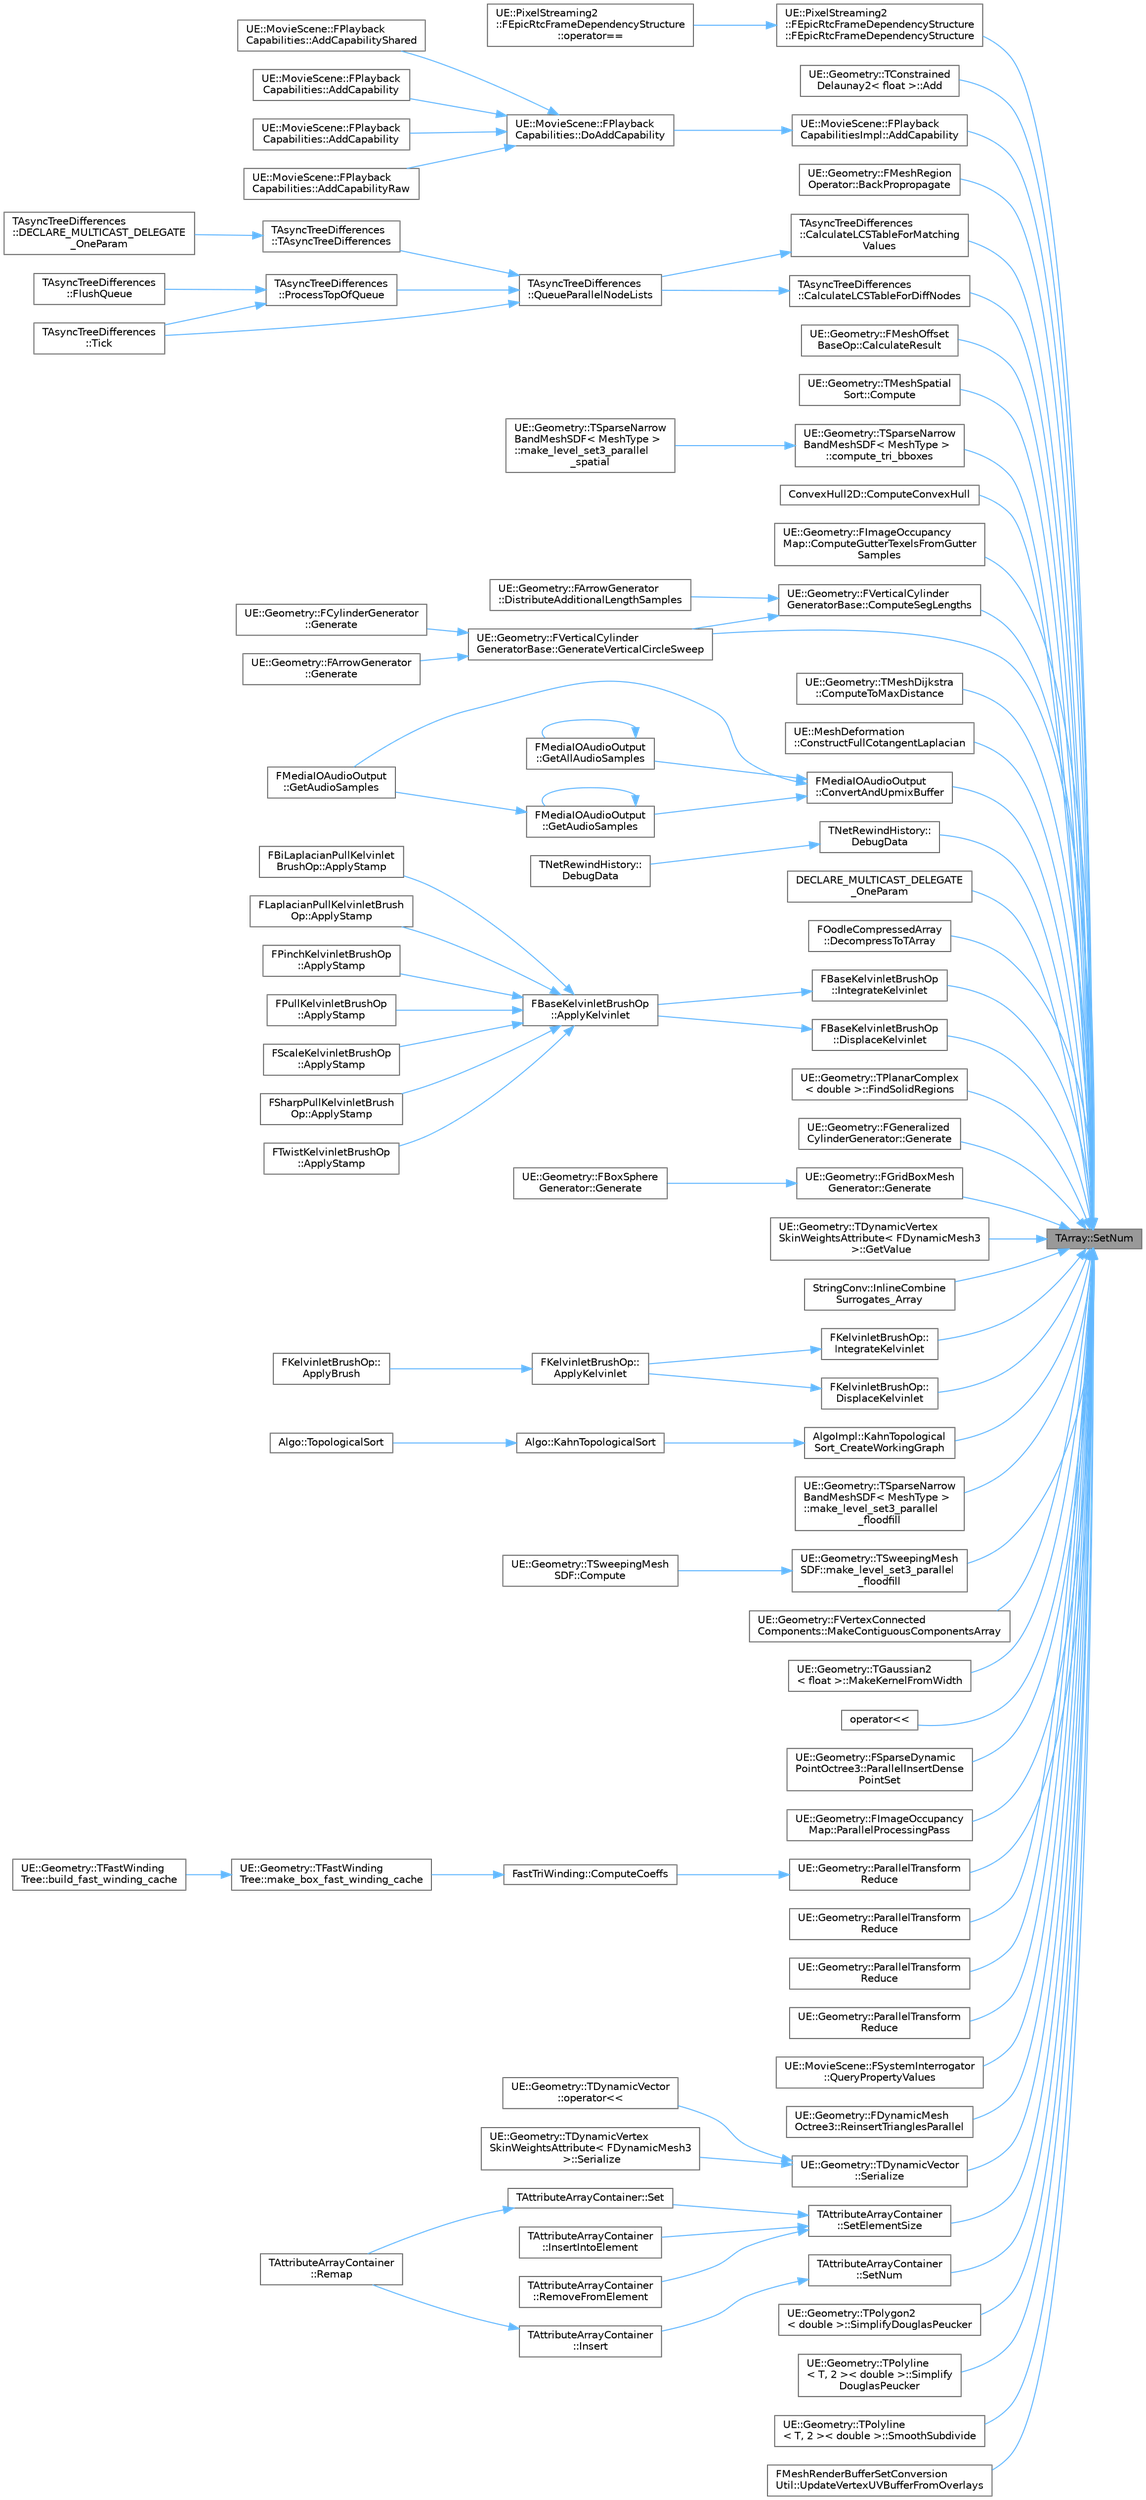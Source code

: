 digraph "TArray::SetNum"
{
 // INTERACTIVE_SVG=YES
 // LATEX_PDF_SIZE
  bgcolor="transparent";
  edge [fontname=Helvetica,fontsize=10,labelfontname=Helvetica,labelfontsize=10];
  node [fontname=Helvetica,fontsize=10,shape=box,height=0.2,width=0.4];
  rankdir="RL";
  Node1 [id="Node000001",label="TArray::SetNum",height=0.2,width=0.4,color="gray40", fillcolor="grey60", style="filled", fontcolor="black",tooltip="Resizes array to given number of elements."];
  Node1 -> Node2 [id="edge1_Node000001_Node000002",dir="back",color="steelblue1",style="solid",tooltip=" "];
  Node2 [id="Node000002",label="UE::PixelStreaming2\l::FEpicRtcFrameDependencyStructure\l::FEpicRtcFrameDependencyStructure",height=0.2,width=0.4,color="grey40", fillcolor="white", style="filled",URL="$d7/d1a/classUE_1_1PixelStreaming2_1_1FEpicRtcFrameDependencyStructure.html#a303b40629b548e565b9bd6179eafcad1",tooltip=" "];
  Node2 -> Node3 [id="edge2_Node000002_Node000003",dir="back",color="steelblue1",style="solid",tooltip=" "];
  Node3 [id="Node000003",label="UE::PixelStreaming2\l::FEpicRtcFrameDependencyStructure\l::operator==",height=0.2,width=0.4,color="grey40", fillcolor="white", style="filled",URL="$d7/d1a/classUE_1_1PixelStreaming2_1_1FEpicRtcFrameDependencyStructure.html#a1ff7ffe21eaa5b02431f167b0ea9561d",tooltip=" "];
  Node1 -> Node4 [id="edge3_Node000001_Node000004",dir="back",color="steelblue1",style="solid",tooltip=" "];
  Node4 [id="Node000004",label="UE::Geometry::TConstrained\lDelaunay2\< float \>::Add",height=0.2,width=0.4,color="grey40", fillcolor="white", style="filled",URL="$d9/d5a/structUE_1_1Geometry_1_1TConstrainedDelaunay2.html#a8a0a7996e1cf228bd7b666320e0a45c0",tooltip=" "];
  Node1 -> Node5 [id="edge4_Node000001_Node000005",dir="back",color="steelblue1",style="solid",tooltip=" "];
  Node5 [id="Node000005",label="UE::MovieScene::FPlayback\lCapabilitiesImpl::AddCapability",height=0.2,width=0.4,color="grey40", fillcolor="white", style="filled",URL="$d0/d99/structUE_1_1MovieScene_1_1FPlaybackCapabilitiesImpl.html#a1f3b2f7a0867f35e5af20cebe086a0bc",tooltip="Creates and stores a new capability object at the given bit."];
  Node5 -> Node6 [id="edge5_Node000005_Node000006",dir="back",color="steelblue1",style="solid",tooltip=" "];
  Node6 [id="Node000006",label="UE::MovieScene::FPlayback\lCapabilities::DoAddCapability",height=0.2,width=0.4,color="grey40", fillcolor="white", style="filled",URL="$d0/da8/structUE_1_1MovieScene_1_1FPlaybackCapabilities.html#aaac9fe260f3e1b153f7148f0eed5d12a",tooltip=" "];
  Node6 -> Node7 [id="edge6_Node000006_Node000007",dir="back",color="steelblue1",style="solid",tooltip=" "];
  Node7 [id="Node000007",label="UE::MovieScene::FPlayback\lCapabilities::AddCapability",height=0.2,width=0.4,color="grey40", fillcolor="white", style="filled",URL="$d0/da8/structUE_1_1MovieScene_1_1FPlaybackCapabilities.html#a6201f0f34f6406a3cb4c2b549e6a79b2",tooltip="Adds the specified capability to the container, using the supplied arguments to construct it."];
  Node6 -> Node8 [id="edge7_Node000006_Node000008",dir="back",color="steelblue1",style="solid",tooltip=" "];
  Node8 [id="Node000008",label="UE::MovieScene::FPlayback\lCapabilities::AddCapability",height=0.2,width=0.4,color="grey40", fillcolor="white", style="filled",URL="$d0/da8/structUE_1_1MovieScene_1_1FPlaybackCapabilities.html#a2ecf0013273fba9471f719f166de5252",tooltip="As per AsCapability, but with an explicit capability ID."];
  Node6 -> Node9 [id="edge8_Node000006_Node000009",dir="back",color="steelblue1",style="solid",tooltip=" "];
  Node9 [id="Node000009",label="UE::MovieScene::FPlayback\lCapabilities::AddCapabilityRaw",height=0.2,width=0.4,color="grey40", fillcolor="white", style="filled",URL="$d0/da8/structUE_1_1MovieScene_1_1FPlaybackCapabilities.html#ab6497f5330cb4a2643d4a6c3c61171c7",tooltip="Adds the specified capability to the container, as a simple raw pointer Ownership of the capability o..."];
  Node6 -> Node10 [id="edge9_Node000006_Node000010",dir="back",color="steelblue1",style="solid",tooltip=" "];
  Node10 [id="Node000010",label="UE::MovieScene::FPlayback\lCapabilities::AddCapabilityShared",height=0.2,width=0.4,color="grey40", fillcolor="white", style="filled",URL="$d0/da8/structUE_1_1MovieScene_1_1FPlaybackCapabilities.html#aa4ba27a0e081761f4bbab4e42649f489",tooltip="Adds the specified capability to the container, as a shared pointer Ownership of the capability objec..."];
  Node1 -> Node11 [id="edge10_Node000001_Node000011",dir="back",color="steelblue1",style="solid",tooltip=" "];
  Node11 [id="Node000011",label="UE::Geometry::FMeshRegion\lOperator::BackPropropagate",height=0.2,width=0.4,color="grey40", fillcolor="white", style="filled",URL="$dd/d79/classUE_1_1Geometry_1_1FMeshRegionOperator.html#a8245e749a2957ff595febab90d9dc579",tooltip="Remove the original submesh region and merge in the remeshed version."];
  Node1 -> Node12 [id="edge11_Node000001_Node000012",dir="back",color="steelblue1",style="solid",tooltip=" "];
  Node12 [id="Node000012",label="TAsyncTreeDifferences\l::CalculateLCSTableForDiffNodes",height=0.2,width=0.4,color="grey40", fillcolor="white", style="filled",URL="$d7/d73/classTAsyncTreeDifferences.html#ae999a15b9ca596f909e5a96fcebbc016",tooltip=" "];
  Node12 -> Node13 [id="edge12_Node000012_Node000013",dir="back",color="steelblue1",style="solid",tooltip=" "];
  Node13 [id="Node000013",label="TAsyncTreeDifferences\l::QueueParallelNodeLists",height=0.2,width=0.4,color="grey40", fillcolor="white", style="filled",URL="$d7/d73/classTAsyncTreeDifferences.html#a2d94c232f38d039dab2555638e5ba2c1",tooltip=" "];
  Node13 -> Node14 [id="edge13_Node000013_Node000014",dir="back",color="steelblue1",style="solid",tooltip=" "];
  Node14 [id="Node000014",label="TAsyncTreeDifferences\l::TAsyncTreeDifferences",height=0.2,width=0.4,color="grey40", fillcolor="white", style="filled",URL="$d7/d73/classTAsyncTreeDifferences.html#a6680f6e8715954e4e8bcd67859c70cf4",tooltip=" "];
  Node14 -> Node15 [id="edge14_Node000014_Node000015",dir="back",color="steelblue1",style="solid",tooltip=" "];
  Node15 [id="Node000015",label="TAsyncTreeDifferences\l::DECLARE_MULTICAST_DELEGATE\l_OneParam",height=0.2,width=0.4,color="grey40", fillcolor="white", style="filled",URL="$d7/d73/classTAsyncTreeDifferences.html#a32494cf8eab418fee5a9f7858811418b",tooltip=" "];
  Node13 -> Node16 [id="edge15_Node000013_Node000016",dir="back",color="steelblue1",style="solid",tooltip=" "];
  Node16 [id="Node000016",label="TAsyncTreeDifferences\l::ProcessTopOfQueue",height=0.2,width=0.4,color="grey40", fillcolor="white", style="filled",URL="$d7/d73/classTAsyncTreeDifferences.html#ac89b7c857e9d0661c2615a3624a0f834",tooltip=" "];
  Node16 -> Node17 [id="edge16_Node000016_Node000017",dir="back",color="steelblue1",style="solid",tooltip=" "];
  Node17 [id="Node000017",label="TAsyncTreeDifferences\l::FlushQueue",height=0.2,width=0.4,color="grey40", fillcolor="white", style="filled",URL="$d7/d73/classTAsyncTreeDifferences.html#a9dc37bc7772f3d2b52e1bff582de4327",tooltip=" "];
  Node16 -> Node18 [id="edge17_Node000016_Node000018",dir="back",color="steelblue1",style="solid",tooltip=" "];
  Node18 [id="Node000018",label="TAsyncTreeDifferences\l::Tick",height=0.2,width=0.4,color="grey40", fillcolor="white", style="filled",URL="$d7/d73/classTAsyncTreeDifferences.html#a0b40f8ac962fa6807227b517120ae0b3",tooltip=" "];
  Node13 -> Node18 [id="edge18_Node000013_Node000018",dir="back",color="steelblue1",style="solid",tooltip=" "];
  Node1 -> Node19 [id="edge19_Node000001_Node000019",dir="back",color="steelblue1",style="solid",tooltip=" "];
  Node19 [id="Node000019",label="TAsyncTreeDifferences\l::CalculateLCSTableForMatching\lValues",height=0.2,width=0.4,color="grey40", fillcolor="white", style="filled",URL="$d7/d73/classTAsyncTreeDifferences.html#a42285d9d5187672149f6b055c367bfc0",tooltip=" "];
  Node19 -> Node13 [id="edge20_Node000019_Node000013",dir="back",color="steelblue1",style="solid",tooltip=" "];
  Node1 -> Node20 [id="edge21_Node000001_Node000020",dir="back",color="steelblue1",style="solid",tooltip=" "];
  Node20 [id="Node000020",label="UE::Geometry::FMeshOffset\lBaseOp::CalculateResult",height=0.2,width=0.4,color="grey40", fillcolor="white", style="filled",URL="$d6/d81/classUE_1_1Geometry_1_1FMeshOffsetBaseOp.html#a9d2b43856db37d9a8fe3c1c64551d922",tooltip="Calculate the result of the operator."];
  Node1 -> Node21 [id="edge22_Node000001_Node000021",dir="back",color="steelblue1",style="solid",tooltip=" "];
  Node21 [id="Node000021",label="UE::Geometry::TMeshSpatial\lSort::Compute",height=0.2,width=0.4,color="grey40", fillcolor="white", style="filled",URL="$db/dc1/classUE_1_1Geometry_1_1TMeshSpatialSort.html#afbc2201c936b27d46eeee5c56db0e0a3",tooltip=" "];
  Node1 -> Node22 [id="edge23_Node000001_Node000022",dir="back",color="steelblue1",style="solid",tooltip=" "];
  Node22 [id="Node000022",label="UE::Geometry::TSparseNarrow\lBandMeshSDF\< MeshType \>\l::compute_tri_bboxes",height=0.2,width=0.4,color="grey40", fillcolor="white", style="filled",URL="$d4/d11/classUE_1_1Geometry_1_1TSparseNarrowBandMeshSDF.html#a115bcd48bcfeed6c3b923bdbb513599b",tooltip=" "];
  Node22 -> Node23 [id="edge24_Node000022_Node000023",dir="back",color="steelblue1",style="solid",tooltip=" "];
  Node23 [id="Node000023",label="UE::Geometry::TSparseNarrow\lBandMeshSDF\< MeshType \>\l::make_level_set3_parallel\l_spatial",height=0.2,width=0.4,color="grey40", fillcolor="white", style="filled",URL="$d4/d11/classUE_1_1Geometry_1_1TSparseNarrowBandMeshSDF.html#aaf1cf3d5a5d4c7d56f16df4eac65682b",tooltip=" "];
  Node1 -> Node24 [id="edge25_Node000001_Node000024",dir="back",color="steelblue1",style="solid",tooltip=" "];
  Node24 [id="Node000024",label="ConvexHull2D::ComputeConvexHull",height=0.2,width=0.4,color="grey40", fillcolor="white", style="filled",URL="$dd/db6/namespaceConvexHull2D.html#aed85326e8a05829519f96add67839eba",tooltip="Andrew's monotone chain convex hull algorithm for 2-dimensional points."];
  Node1 -> Node25 [id="edge26_Node000001_Node000025",dir="back",color="steelblue1",style="solid",tooltip=" "];
  Node25 [id="Node000025",label="UE::Geometry::FImageOccupancy\lMap::ComputeGutterTexelsFromGutter\lSamples",height=0.2,width=0.4,color="grey40", fillcolor="white", style="filled",URL="$d0/d15/classUE_1_1Geometry_1_1FImageOccupancyMap.html#acfcd5767b3847d68a32dec8d8cca0af2",tooltip=" "];
  Node1 -> Node26 [id="edge27_Node000001_Node000026",dir="back",color="steelblue1",style="solid",tooltip=" "];
  Node26 [id="Node000026",label="UE::Geometry::FVerticalCylinder\lGeneratorBase::ComputeSegLengths",height=0.2,width=0.4,color="grey40", fillcolor="white", style="filled",URL="$d3/d04/classUE_1_1Geometry_1_1FVerticalCylinderGeneratorBase.html#a702d94ed8f3c32210372f345c410208f",tooltip=" "];
  Node26 -> Node27 [id="edge28_Node000026_Node000027",dir="back",color="steelblue1",style="solid",tooltip=" "];
  Node27 [id="Node000027",label="UE::Geometry::FArrowGenerator\l::DistributeAdditionalLengthSamples",height=0.2,width=0.4,color="grey40", fillcolor="white", style="filled",URL="$d6/d57/classUE_1_1Geometry_1_1FArrowGenerator.html#a8aded27cb535432aaf7417df9dc93655",tooltip=" "];
  Node26 -> Node28 [id="edge29_Node000026_Node000028",dir="back",color="steelblue1",style="solid",tooltip=" "];
  Node28 [id="Node000028",label="UE::Geometry::FVerticalCylinder\lGeneratorBase::GenerateVerticalCircleSweep",height=0.2,width=0.4,color="grey40", fillcolor="white", style="filled",URL="$d3/d04/classUE_1_1Geometry_1_1FVerticalCylinderGeneratorBase.html#a0c16afb1a25dfe4512d03b5c190c6499",tooltip=" "];
  Node28 -> Node29 [id="edge30_Node000028_Node000029",dir="back",color="steelblue1",style="solid",tooltip=" "];
  Node29 [id="Node000029",label="UE::Geometry::FArrowGenerator\l::Generate",height=0.2,width=0.4,color="grey40", fillcolor="white", style="filled",URL="$d6/d57/classUE_1_1Geometry_1_1FArrowGenerator.html#a2982ccc4942c3c605332cf8ae9a8bac9",tooltip="Generate the mesh."];
  Node28 -> Node30 [id="edge31_Node000028_Node000030",dir="back",color="steelblue1",style="solid",tooltip=" "];
  Node30 [id="Node000030",label="UE::Geometry::FCylinderGenerator\l::Generate",height=0.2,width=0.4,color="grey40", fillcolor="white", style="filled",URL="$d7/df5/classUE_1_1Geometry_1_1FCylinderGenerator.html#a337230e17596048e2d6185aa7d241cba",tooltip="Generate the mesh."];
  Node1 -> Node31 [id="edge32_Node000001_Node000031",dir="back",color="steelblue1",style="solid",tooltip=" "];
  Node31 [id="Node000031",label="UE::Geometry::TMeshDijkstra\l::ComputeToMaxDistance",height=0.2,width=0.4,color="grey40", fillcolor="white", style="filled",URL="$d0/d1d/classUE_1_1Geometry_1_1TMeshDijkstra.html#ad0dc5e1ce156bef6ee1193e766013a19",tooltip="Computes graph distances outwards from seed points to all points that are less/equal to ComputeToMaxD..."];
  Node1 -> Node32 [id="edge33_Node000001_Node000032",dir="back",color="steelblue1",style="solid",tooltip=" "];
  Node32 [id="Node000032",label="UE::MeshDeformation\l::ConstructFullCotangentLaplacian",height=0.2,width=0.4,color="grey40", fillcolor="white", style="filled",URL="$da/df1/namespaceUE_1_1MeshDeformation.html#ae792924418f806431fc29afa28c3716f",tooltip="Construct sparse Cotangent Laplacian matrix."];
  Node1 -> Node33 [id="edge34_Node000001_Node000033",dir="back",color="steelblue1",style="solid",tooltip=" "];
  Node33 [id="Node000033",label="FMediaIOAudioOutput\l::ConvertAndUpmixBuffer",height=0.2,width=0.4,color="grey40", fillcolor="white", style="filled",URL="$d3/d9e/classFMediaIOAudioOutput.html#a95bdc3cacbb455177bd00af5b03cd6e5",tooltip=" "];
  Node33 -> Node34 [id="edge35_Node000033_Node000034",dir="back",color="steelblue1",style="solid",tooltip=" "];
  Node34 [id="Node000034",label="FMediaIOAudioOutput\l::GetAllAudioSamples",height=0.2,width=0.4,color="grey40", fillcolor="white", style="filled",URL="$d3/d9e/classFMediaIOAudioOutput.html#ae4ea3d748290b4c616200d4dd8bd7f05",tooltip=" "];
  Node34 -> Node34 [id="edge36_Node000034_Node000034",dir="back",color="steelblue1",style="solid",tooltip=" "];
  Node33 -> Node35 [id="edge37_Node000033_Node000035",dir="back",color="steelblue1",style="solid",tooltip=" "];
  Node35 [id="Node000035",label="FMediaIOAudioOutput\l::GetAudioSamples",height=0.2,width=0.4,color="grey40", fillcolor="white", style="filled",URL="$d3/d9e/classFMediaIOAudioOutput.html#ab41105476f6bc83f786d0d91a11a2c6b",tooltip="Get the audio sample that were accumulated."];
  Node35 -> Node35 [id="edge38_Node000035_Node000035",dir="back",color="steelblue1",style="solid",tooltip=" "];
  Node35 -> Node36 [id="edge39_Node000035_Node000036",dir="back",color="steelblue1",style="solid",tooltip=" "];
  Node36 [id="Node000036",label="FMediaIOAudioOutput\l::GetAudioSamples",height=0.2,width=0.4,color="grey40", fillcolor="white", style="filled",URL="$d3/d9e/classFMediaIOAudioOutput.html#a7f50d4b7e7485132918c3b34e66cfd56",tooltip=" "];
  Node33 -> Node36 [id="edge40_Node000033_Node000036",dir="back",color="steelblue1",style="solid",tooltip=" "];
  Node1 -> Node37 [id="edge41_Node000001_Node000037",dir="back",color="steelblue1",style="solid",tooltip=" "];
  Node37 [id="Node000037",label="TNetRewindHistory::\lDebugData",height=0.2,width=0.4,color="grey40", fillcolor="white", style="filled",URL="$de/d6f/structTNetRewindHistory.html#ac663df1683b0a97adc7038d7ac34971d",tooltip="Debug the data from the archive."];
  Node37 -> Node38 [id="edge42_Node000037_Node000038",dir="back",color="steelblue1",style="solid",tooltip=" "];
  Node38 [id="Node000038",label="TNetRewindHistory::\lDebugData",height=0.2,width=0.4,color="grey40", fillcolor="white", style="filled",URL="$de/d6f/structTNetRewindHistory.html#a0e85a1a9fe2157e163ae561eab15cf89",tooltip="Print custom string along with values for each entry in history."];
  Node1 -> Node39 [id="edge43_Node000001_Node000039",dir="back",color="steelblue1",style="solid",tooltip=" "];
  Node39 [id="Node000039",label="DECLARE_MULTICAST_DELEGATE\l_OneParam",height=0.2,width=0.4,color="grey40", fillcolor="white", style="filled",URL="$de/daa/MaterialInterface_8h.html#aec2ba1dea9055c8e439d1b969bd7f1f1",tooltip=" "];
  Node1 -> Node40 [id="edge44_Node000001_Node000040",dir="back",color="steelblue1",style="solid",tooltip=" "];
  Node40 [id="Node000040",label="FOodleCompressedArray\l::DecompressToTArray",height=0.2,width=0.4,color="grey40", fillcolor="white", style="filled",URL="$df/de2/namespaceFOodleCompressedArray.html#a55e729476cf8a50d246080cc818ccda4",tooltip="Decompress to a TArray."];
  Node1 -> Node41 [id="edge45_Node000001_Node000041",dir="back",color="steelblue1",style="solid",tooltip=" "];
  Node41 [id="Node000041",label="FBaseKelvinletBrushOp\l::DisplaceKelvinlet",height=0.2,width=0.4,color="grey40", fillcolor="white", style="filled",URL="$d2/dee/classFBaseKelvinletBrushOp.html#a332606a0a2d73773d9818a817f5b3bb8",tooltip=" "];
  Node41 -> Node42 [id="edge46_Node000041_Node000042",dir="back",color="steelblue1",style="solid",tooltip=" "];
  Node42 [id="Node000042",label="FBaseKelvinletBrushOp\l::ApplyKelvinlet",height=0.2,width=0.4,color="grey40", fillcolor="white", style="filled",URL="$d2/dee/classFBaseKelvinletBrushOp.html#a664a74477be8f5e93cf8c039f7fc086d",tooltip=" "];
  Node42 -> Node43 [id="edge47_Node000042_Node000043",dir="back",color="steelblue1",style="solid",tooltip=" "];
  Node43 [id="Node000043",label="FBiLaplacianPullKelvinlet\lBrushOp::ApplyStamp",height=0.2,width=0.4,color="grey40", fillcolor="white", style="filled",URL="$d5/d30/classFBiLaplacianPullKelvinletBrushOp.html#a53787ea71b4080c1e9bafcbf4edfcdb0",tooltip=" "];
  Node42 -> Node44 [id="edge48_Node000042_Node000044",dir="back",color="steelblue1",style="solid",tooltip=" "];
  Node44 [id="Node000044",label="FLaplacianPullKelvinletBrush\lOp::ApplyStamp",height=0.2,width=0.4,color="grey40", fillcolor="white", style="filled",URL="$d8/d1a/classFLaplacianPullKelvinletBrushOp.html#a1f983257e0487aea6018469c69c9df7b",tooltip=" "];
  Node42 -> Node45 [id="edge49_Node000042_Node000045",dir="back",color="steelblue1",style="solid",tooltip=" "];
  Node45 [id="Node000045",label="FPinchKelvinletBrushOp\l::ApplyStamp",height=0.2,width=0.4,color="grey40", fillcolor="white", style="filled",URL="$d9/d07/classFPinchKelvinletBrushOp.html#a7db4ed95c6c1cb80e2d25112e77215ed",tooltip=" "];
  Node42 -> Node46 [id="edge50_Node000042_Node000046",dir="back",color="steelblue1",style="solid",tooltip=" "];
  Node46 [id="Node000046",label="FPullKelvinletBrushOp\l::ApplyStamp",height=0.2,width=0.4,color="grey40", fillcolor="white", style="filled",URL="$da/d0f/classFPullKelvinletBrushOp.html#a8547dd2f31c1426071eeffdd99cc6064",tooltip=" "];
  Node42 -> Node47 [id="edge51_Node000042_Node000047",dir="back",color="steelblue1",style="solid",tooltip=" "];
  Node47 [id="Node000047",label="FScaleKelvinletBrushOp\l::ApplyStamp",height=0.2,width=0.4,color="grey40", fillcolor="white", style="filled",URL="$df/d89/classFScaleKelvinletBrushOp.html#aa68d3ce30afdc6c758c2b068c07b982b",tooltip=" "];
  Node42 -> Node48 [id="edge52_Node000042_Node000048",dir="back",color="steelblue1",style="solid",tooltip=" "];
  Node48 [id="Node000048",label="FSharpPullKelvinletBrush\lOp::ApplyStamp",height=0.2,width=0.4,color="grey40", fillcolor="white", style="filled",URL="$d3/ded/classFSharpPullKelvinletBrushOp.html#addeb7ea43f32fbb7d5e51fd165370c62",tooltip=" "];
  Node42 -> Node49 [id="edge53_Node000042_Node000049",dir="back",color="steelblue1",style="solid",tooltip=" "];
  Node49 [id="Node000049",label="FTwistKelvinletBrushOp\l::ApplyStamp",height=0.2,width=0.4,color="grey40", fillcolor="white", style="filled",URL="$d5/de8/classFTwistKelvinletBrushOp.html#af5ff1306512242d11e6c539fdb842415",tooltip=" "];
  Node1 -> Node50 [id="edge54_Node000001_Node000050",dir="back",color="steelblue1",style="solid",tooltip=" "];
  Node50 [id="Node000050",label="FKelvinletBrushOp::\lDisplaceKelvinlet",height=0.2,width=0.4,color="grey40", fillcolor="white", style="filled",URL="$d1/ded/classFKelvinletBrushOp.html#a1df8976e93566578b76ad607332a5155",tooltip=" "];
  Node50 -> Node51 [id="edge55_Node000050_Node000051",dir="back",color="steelblue1",style="solid",tooltip=" "];
  Node51 [id="Node000051",label="FKelvinletBrushOp::\lApplyKelvinlet",height=0.2,width=0.4,color="grey40", fillcolor="white", style="filled",URL="$d1/ded/classFKelvinletBrushOp.html#add9bc86ee1302f338735d07f0c120028",tooltip=" "];
  Node51 -> Node52 [id="edge56_Node000051_Node000052",dir="back",color="steelblue1",style="solid",tooltip=" "];
  Node52 [id="Node000052",label="FKelvinletBrushOp::\lApplyBrush",height=0.2,width=0.4,color="grey40", fillcolor="white", style="filled",URL="$d1/ded/classFKelvinletBrushOp.html#abc5e9ad81970dac9ba886b1ff48bc638",tooltip=" "];
  Node1 -> Node53 [id="edge57_Node000001_Node000053",dir="back",color="steelblue1",style="solid",tooltip=" "];
  Node53 [id="Node000053",label="UE::Geometry::TPlanarComplex\l\< double \>::FindSolidRegions",height=0.2,width=0.4,color="grey40", fillcolor="white", style="filled",URL="$d4/d89/structUE_1_1Geometry_1_1TPlanarComplex.html#a1ed396b658925fd7ecde4b7f54b59172",tooltip=" "];
  Node1 -> Node54 [id="edge58_Node000001_Node000054",dir="back",color="steelblue1",style="solid",tooltip=" "];
  Node54 [id="Node000054",label="UE::Geometry::FGeneralized\lCylinderGenerator::Generate",height=0.2,width=0.4,color="grey40", fillcolor="white", style="filled",URL="$de/d97/classUE_1_1Geometry_1_1FGeneralizedCylinderGenerator.html#a00dd0f23580ea4e921ea3d3146b24a51",tooltip="Generate the mesh."];
  Node1 -> Node55 [id="edge59_Node000001_Node000055",dir="back",color="steelblue1",style="solid",tooltip=" "];
  Node55 [id="Node000055",label="UE::Geometry::FGridBoxMesh\lGenerator::Generate",height=0.2,width=0.4,color="grey40", fillcolor="white", style="filled",URL="$d7/d87/classUE_1_1Geometry_1_1FGridBoxMeshGenerator.html#ac1e60446ca88be9d67a06a5d8d2dcfce",tooltip="Generate the mesh."];
  Node55 -> Node56 [id="edge60_Node000055_Node000056",dir="back",color="steelblue1",style="solid",tooltip=" "];
  Node56 [id="Node000056",label="UE::Geometry::FBoxSphere\lGenerator::Generate",height=0.2,width=0.4,color="grey40", fillcolor="white", style="filled",URL="$d0/dcc/classUE_1_1Geometry_1_1FBoxSphereGenerator.html#a3034582f7e1a8b50323b797676fe3f88",tooltip="Generate the mesh."];
  Node1 -> Node28 [id="edge61_Node000001_Node000028",dir="back",color="steelblue1",style="solid",tooltip=" "];
  Node1 -> Node57 [id="edge62_Node000001_Node000057",dir="back",color="steelblue1",style="solid",tooltip=" "];
  Node57 [id="Node000057",label="UE::Geometry::TDynamicVertex\lSkinWeightsAttribute\< FDynamicMesh3\l \>::GetValue",height=0.2,width=0.4,color="grey40", fillcolor="white", style="filled",URL="$d6/d3e/classUE_1_1Geometry_1_1TDynamicVertexSkinWeightsAttribute.html#af873243e449a9ef9edab220194d9c136",tooltip=" "];
  Node1 -> Node58 [id="edge63_Node000001_Node000058",dir="back",color="steelblue1",style="solid",tooltip=" "];
  Node58 [id="Node000058",label="StringConv::InlineCombine\lSurrogates_Array",height=0.2,width=0.4,color="grey40", fillcolor="white", style="filled",URL="$d5/dbd/namespaceStringConv.html#a255b65a66c8399050886036da13a2f17",tooltip="Inline combine any UTF-16 surrogate pairs in the given null-terminated TCHAR array."];
  Node1 -> Node59 [id="edge64_Node000001_Node000059",dir="back",color="steelblue1",style="solid",tooltip=" "];
  Node59 [id="Node000059",label="FBaseKelvinletBrushOp\l::IntegrateKelvinlet",height=0.2,width=0.4,color="grey40", fillcolor="white", style="filled",URL="$d2/dee/classFBaseKelvinletBrushOp.html#a3b7dcaa858a6258ef7921d37810aefa7",tooltip=" "];
  Node59 -> Node42 [id="edge65_Node000059_Node000042",dir="back",color="steelblue1",style="solid",tooltip=" "];
  Node1 -> Node60 [id="edge66_Node000001_Node000060",dir="back",color="steelblue1",style="solid",tooltip=" "];
  Node60 [id="Node000060",label="FKelvinletBrushOp::\lIntegrateKelvinlet",height=0.2,width=0.4,color="grey40", fillcolor="white", style="filled",URL="$d1/ded/classFKelvinletBrushOp.html#a869b097c31cd9472cad4c3d8132b69dc",tooltip=" "];
  Node60 -> Node51 [id="edge67_Node000060_Node000051",dir="back",color="steelblue1",style="solid",tooltip=" "];
  Node1 -> Node61 [id="edge68_Node000001_Node000061",dir="back",color="steelblue1",style="solid",tooltip=" "];
  Node61 [id="Node000061",label="AlgoImpl::KahnTopological\lSort_CreateWorkingGraph",height=0.2,width=0.4,color="grey40", fillcolor="white", style="filled",URL="$db/d64/namespaceAlgoImpl.html#a834c07ecadcd8dd1c1dbe4be6a5cbeff",tooltip="Convert UniqueRange and GetElementDependencies into handles, dependency count, dependencies,..."];
  Node61 -> Node62 [id="edge69_Node000061_Node000062",dir="back",color="steelblue1",style="solid",tooltip=" "];
  Node62 [id="Node000062",label="Algo::KahnTopologicalSort",height=0.2,width=0.4,color="grey40", fillcolor="white", style="filled",URL="$db/d33/namespaceAlgo.html#a231003554c827f132ff7e767bf161b4d",tooltip="Public entrypoint."];
  Node62 -> Node63 [id="edge70_Node000062_Node000063",dir="back",color="steelblue1",style="solid",tooltip=" "];
  Node63 [id="Node000063",label="Algo::TopologicalSort",height=0.2,width=0.4,color="grey40", fillcolor="white", style="filled",URL="$db/d33/namespaceAlgo.html#a019f59012ba87e9c255a73934d81f33b",tooltip="Sorts the given range in leaf to root order: For every pair of elements (A,B) where SortedIndex(A) < ..."];
  Node1 -> Node64 [id="edge71_Node000001_Node000064",dir="back",color="steelblue1",style="solid",tooltip=" "];
  Node64 [id="Node000064",label="UE::Geometry::TSparseNarrow\lBandMeshSDF\< MeshType \>\l::make_level_set3_parallel\l_floodfill",height=0.2,width=0.4,color="grey40", fillcolor="white", style="filled",URL="$d4/d11/classUE_1_1Geometry_1_1TSparseNarrowBandMeshSDF.html#a3d457a1d599eac0be0f647d76099ca2c",tooltip=" "];
  Node1 -> Node65 [id="edge72_Node000001_Node000065",dir="back",color="steelblue1",style="solid",tooltip=" "];
  Node65 [id="Node000065",label="UE::Geometry::TSweepingMesh\lSDF::make_level_set3_parallel\l_floodfill",height=0.2,width=0.4,color="grey40", fillcolor="white", style="filled",URL="$dc/d4d/classUE_1_1Geometry_1_1TSweepingMeshSDF.html#a6006acc02ec4f581e4df72364150efe8",tooltip=" "];
  Node65 -> Node66 [id="edge73_Node000065_Node000066",dir="back",color="steelblue1",style="solid",tooltip=" "];
  Node66 [id="Node000066",label="UE::Geometry::TSweepingMesh\lSDF::Compute",height=0.2,width=0.4,color="grey40", fillcolor="white", style="filled",URL="$dc/d4d/classUE_1_1Geometry_1_1TSweepingMeshSDF.html#aeb546e96e9507e8391ea290f13d7b033",tooltip="Compute the SDF with exactly specified grid origin and dimensions."];
  Node1 -> Node67 [id="edge74_Node000001_Node000067",dir="back",color="steelblue1",style="solid",tooltip=" "];
  Node67 [id="Node000067",label="UE::Geometry::FVertexConnected\lComponents::MakeContiguousComponentsArray",height=0.2,width=0.4,color="grey40", fillcolor="white", style="filled",URL="$d1/d18/classUE_1_1Geometry_1_1FVertexConnectedComponents.html#add0b030f29dbcded7b0cb199028cfaca",tooltip=" "];
  Node1 -> Node68 [id="edge75_Node000001_Node000068",dir="back",color="steelblue1",style="solid",tooltip=" "];
  Node68 [id="Node000068",label="UE::Geometry::TGaussian2\l\< float \>::MakeKernelFromWidth",height=0.2,width=0.4,color="grey40", fillcolor="white", style="filled",URL="$d7/df7/classUE_1_1Geometry_1_1TGaussian2.html#a91eb310b4a6c4c6783c316826f18a0a6",tooltip=" "];
  Node1 -> Node69 [id="edge76_Node000001_Node000069",dir="back",color="steelblue1",style="solid",tooltip=" "];
  Node69 [id="Node000069",label="operator\<\<",height=0.2,width=0.4,color="grey40", fillcolor="white", style="filled",URL="$d2/d87/StructuredArchiveSlots_8h.html#a823fab44419c8f5ec3d28f2750dc815d",tooltip=" "];
  Node1 -> Node70 [id="edge77_Node000001_Node000070",dir="back",color="steelblue1",style="solid",tooltip=" "];
  Node70 [id="Node000070",label="UE::Geometry::FSparseDynamic\lPointOctree3::ParallelInsertDense\lPointSet",height=0.2,width=0.4,color="grey40", fillcolor="white", style="filled",URL="$d4/dcf/classUE_1_1Geometry_1_1FSparseDynamicPointOctree3.html#a4dd5e627ca0df8e0fcd0bd51802fc870",tooltip="Insert a set of dense points with IDs in range [0, MaxPointID-1], in parallel."];
  Node1 -> Node71 [id="edge78_Node000001_Node000071",dir="back",color="steelblue1",style="solid",tooltip=" "];
  Node71 [id="Node000071",label="UE::Geometry::FImageOccupancy\lMap::ParallelProcessingPass",height=0.2,width=0.4,color="grey40", fillcolor="white", style="filled",URL="$d0/d15/classUE_1_1Geometry_1_1FImageOccupancyMap.html#aa082a8d5ceac52d3757f415a8e733696",tooltip=" "];
  Node1 -> Node72 [id="edge79_Node000001_Node000072",dir="back",color="steelblue1",style="solid",tooltip=" "];
  Node72 [id="Node000072",label="UE::Geometry::ParallelTransform\lReduce",height=0.2,width=0.4,color="grey40", fillcolor="white", style="filled",URL="$d9/d39/namespaceUE_1_1Geometry.html#acc92058c51199f423b67108f9d38286a",tooltip=" "];
  Node72 -> Node73 [id="edge80_Node000072_Node000073",dir="back",color="steelblue1",style="solid",tooltip=" "];
  Node73 [id="Node000073",label="FastTriWinding::ComputeCoeffs",height=0.2,width=0.4,color="grey40", fillcolor="white", style="filled",URL="$d8/dd6/namespaceFastTriWinding.html#a19c5b2a3df14da1e1eb65213ddefc2e8",tooltip="precompute constant coefficients of triangle winding number approximation (evaluated in parallel for ..."];
  Node73 -> Node74 [id="edge81_Node000073_Node000074",dir="back",color="steelblue1",style="solid",tooltip=" "];
  Node74 [id="Node000074",label="UE::Geometry::TFastWinding\lTree::make_box_fast_winding_cache",height=0.2,width=0.4,color="grey40", fillcolor="white", style="filled",URL="$dd/d0e/classUE_1_1Geometry_1_1TFastWindingTree.html#a6a45ca65aedb8438c1e2349f3f4b1ff4",tooltip=" "];
  Node74 -> Node75 [id="edge82_Node000074_Node000075",dir="back",color="steelblue1",style="solid",tooltip=" "];
  Node75 [id="Node000075",label="UE::Geometry::TFastWinding\lTree::build_fast_winding_cache",height=0.2,width=0.4,color="grey40", fillcolor="white", style="filled",URL="$dd/d0e/classUE_1_1Geometry_1_1TFastWindingTree.html#a154b56caac287a651a29ac9f8e34bca5",tooltip=" "];
  Node1 -> Node76 [id="edge83_Node000001_Node000076",dir="back",color="steelblue1",style="solid",tooltip=" "];
  Node76 [id="Node000076",label="UE::Geometry::ParallelTransform\lReduce",height=0.2,width=0.4,color="grey40", fillcolor="white", style="filled",URL="$d9/d39/namespaceUE_1_1Geometry.html#a26860d54f5d2f06b5571770272802c64",tooltip=" "];
  Node1 -> Node77 [id="edge84_Node000001_Node000077",dir="back",color="steelblue1",style="solid",tooltip=" "];
  Node77 [id="Node000077",label="UE::Geometry::ParallelTransform\lReduce",height=0.2,width=0.4,color="grey40", fillcolor="white", style="filled",URL="$d9/d39/namespaceUE_1_1Geometry.html#a172613345abf80d9e1c00a60bd50b240",tooltip=" "];
  Node1 -> Node78 [id="edge85_Node000001_Node000078",dir="back",color="steelblue1",style="solid",tooltip=" "];
  Node78 [id="Node000078",label="UE::Geometry::ParallelTransform\lReduce",height=0.2,width=0.4,color="grey40", fillcolor="white", style="filled",URL="$d9/d39/namespaceUE_1_1Geometry.html#a1c56fff1965742bb42724af26fd513d6",tooltip=" "];
  Node1 -> Node79 [id="edge86_Node000001_Node000079",dir="back",color="steelblue1",style="solid",tooltip=" "];
  Node79 [id="Node000079",label="UE::MovieScene::FSystemInterrogator\l::QueryPropertyValues",height=0.2,width=0.4,color="grey40", fillcolor="white", style="filled",URL="$d3/d20/classUE_1_1MovieScene_1_1FSystemInterrogator.html#a546b41e8d09cc1096e7e8cc968675474",tooltip="Query the computed value of an animated property."];
  Node1 -> Node80 [id="edge87_Node000001_Node000080",dir="back",color="steelblue1",style="solid",tooltip=" "];
  Node80 [id="Node000080",label="UE::Geometry::FDynamicMesh\lOctree3::ReinsertTrianglesParallel",height=0.2,width=0.4,color="grey40", fillcolor="white", style="filled",URL="$dc/d61/classUE_1_1Geometry_1_1FDynamicMeshOctree3.html#a70b5857558e15602d3d2e115c8b5a8e5",tooltip="Reinsert a set of triangles into the tree."];
  Node1 -> Node81 [id="edge88_Node000001_Node000081",dir="back",color="steelblue1",style="solid",tooltip=" "];
  Node81 [id="Node000081",label="UE::Geometry::TDynamicVector\l::Serialize",height=0.2,width=0.4,color="grey40", fillcolor="white", style="filled",URL="$d0/deb/classUE_1_1Geometry_1_1TDynamicVector.html#a4c83214e85e8a3c68bf218391d07b803",tooltip="Serialize vector to and from an archive."];
  Node81 -> Node82 [id="edge89_Node000081_Node000082",dir="back",color="steelblue1",style="solid",tooltip=" "];
  Node82 [id="Node000082",label="UE::Geometry::TDynamicVector\l::operator\<\<",height=0.2,width=0.4,color="grey40", fillcolor="white", style="filled",URL="$d0/deb/classUE_1_1Geometry_1_1TDynamicVector.html#a3a04adaf523ab3a2df2c3259ddad4622",tooltip="Serialization operator for TDynamicVector."];
  Node81 -> Node83 [id="edge90_Node000081_Node000083",dir="back",color="steelblue1",style="solid",tooltip=" "];
  Node83 [id="Node000083",label="UE::Geometry::TDynamicVertex\lSkinWeightsAttribute\< FDynamicMesh3\l \>::Serialize",height=0.2,width=0.4,color="grey40", fillcolor="white", style="filled",URL="$d6/d3e/classUE_1_1Geometry_1_1TDynamicVertexSkinWeightsAttribute.html#a192735913fc8e3ff0d7aabdb545f7fd4",tooltip=" "];
  Node1 -> Node84 [id="edge91_Node000001_Node000084",dir="back",color="steelblue1",style="solid",tooltip=" "];
  Node84 [id="Node000084",label="TAttributeArrayContainer\l::SetElementSize",height=0.2,width=0.4,color="grey40", fillcolor="white", style="filled",URL="$de/d02/classTAttributeArrayContainer.html#a885f92217e341bfefbf106fcbb0bc725",tooltip="Sets the given attribute array element to have the given number of subarray elements."];
  Node84 -> Node85 [id="edge92_Node000084_Node000085",dir="back",color="steelblue1",style="solid",tooltip=" "];
  Node85 [id="Node000085",label="TAttributeArrayContainer\l::InsertIntoElement",height=0.2,width=0.4,color="grey40", fillcolor="white", style="filled",URL="$de/d02/classTAttributeArrayContainer.html#a861a8e3fb32f942744523a9379748840",tooltip=" "];
  Node84 -> Node86 [id="edge93_Node000084_Node000086",dir="back",color="steelblue1",style="solid",tooltip=" "];
  Node86 [id="Node000086",label="TAttributeArrayContainer\l::RemoveFromElement",height=0.2,width=0.4,color="grey40", fillcolor="white", style="filled",URL="$de/d02/classTAttributeArrayContainer.html#aa6d1ad0947bfabca1306386e3cda9eb7",tooltip=" "];
  Node84 -> Node87 [id="edge94_Node000084_Node000087",dir="back",color="steelblue1",style="solid",tooltip=" "];
  Node87 [id="Node000087",label="TAttributeArrayContainer::Set",height=0.2,width=0.4,color="grey40", fillcolor="white", style="filled",URL="$de/d02/classTAttributeArrayContainer.html#ac1508053bdbd5aa375c96b6e4c29934f",tooltip="Sets the attribute array at the given index to the given TArrayView."];
  Node87 -> Node88 [id="edge95_Node000087_Node000088",dir="back",color="steelblue1",style="solid",tooltip=" "];
  Node88 [id="Node000088",label="TAttributeArrayContainer\l::Remap",height=0.2,width=0.4,color="grey40", fillcolor="white", style="filled",URL="$de/d02/classTAttributeArrayContainer.html#ac63f565669015917316dc38ab16eb4a5",tooltip="Remaps elements according to the passed remapping table."];
  Node1 -> Node89 [id="edge96_Node000001_Node000089",dir="back",color="steelblue1",style="solid",tooltip=" "];
  Node89 [id="Node000089",label="TAttributeArrayContainer\l::SetNum",height=0.2,width=0.4,color="grey40", fillcolor="white", style="filled",URL="$de/d02/classTAttributeArrayContainer.html#a752e5656db027f52363a9455e0e991a1",tooltip="Sets the number of elements, each element itself being a subarray of items of type AttributeType."];
  Node89 -> Node90 [id="edge97_Node000089_Node000090",dir="back",color="steelblue1",style="solid",tooltip=" "];
  Node90 [id="Node000090",label="TAttributeArrayContainer\l::Insert",height=0.2,width=0.4,color="grey40", fillcolor="white", style="filled",URL="$de/d02/classTAttributeArrayContainer.html#ad7aa0dd65b50353ea38329248d4d2050",tooltip="Expands the array if necessary so that the passed element index is valid."];
  Node90 -> Node88 [id="edge98_Node000090_Node000088",dir="back",color="steelblue1",style="solid",tooltip=" "];
  Node1 -> Node91 [id="edge99_Node000001_Node000091",dir="back",color="steelblue1",style="solid",tooltip=" "];
  Node91 [id="Node000091",label="UE::Geometry::TPolygon2\l\< double \>::SimplifyDouglasPeucker",height=0.2,width=0.4,color="grey40", fillcolor="white", style="filled",URL="$d0/df8/classUE_1_1Geometry_1_1TPolygon2.html#a4a01c6588b33424fdb283adc1dfcbf7b",tooltip=" "];
  Node1 -> Node92 [id="edge100_Node000001_Node000092",dir="back",color="steelblue1",style="solid",tooltip=" "];
  Node92 [id="Node000092",label="UE::Geometry::TPolyline\l\< T, 2 \>\< double \>::Simplify\lDouglasPeucker",height=0.2,width=0.4,color="grey40", fillcolor="white", style="filled",URL="$d3/d44/classUE_1_1Geometry_1_1TPolyline.html#a079384598c232447e848b9935e80ec00",tooltip=" "];
  Node1 -> Node93 [id="edge101_Node000001_Node000093",dir="back",color="steelblue1",style="solid",tooltip=" "];
  Node93 [id="Node000093",label="UE::Geometry::TPolyline\l\< T, 2 \>\< double \>::SmoothSubdivide",height=0.2,width=0.4,color="grey40", fillcolor="white", style="filled",URL="$d3/d44/classUE_1_1Geometry_1_1TPolyline.html#a9189c7539dd007114c5c6db3bf921885",tooltip=" "];
  Node1 -> Node94 [id="edge102_Node000001_Node000094",dir="back",color="steelblue1",style="solid",tooltip=" "];
  Node94 [id="Node000094",label="FMeshRenderBufferSetConversion\lUtil::UpdateVertexUVBufferFromOverlays",height=0.2,width=0.4,color="grey40", fillcolor="white", style="filled",URL="$d9/d3f/structFMeshRenderBufferSetConversionUtil.html#ab0cdcad9517dea993fd3272efcd24d48",tooltip="Update vertex uvs of an existing set of render buffers."];
}
